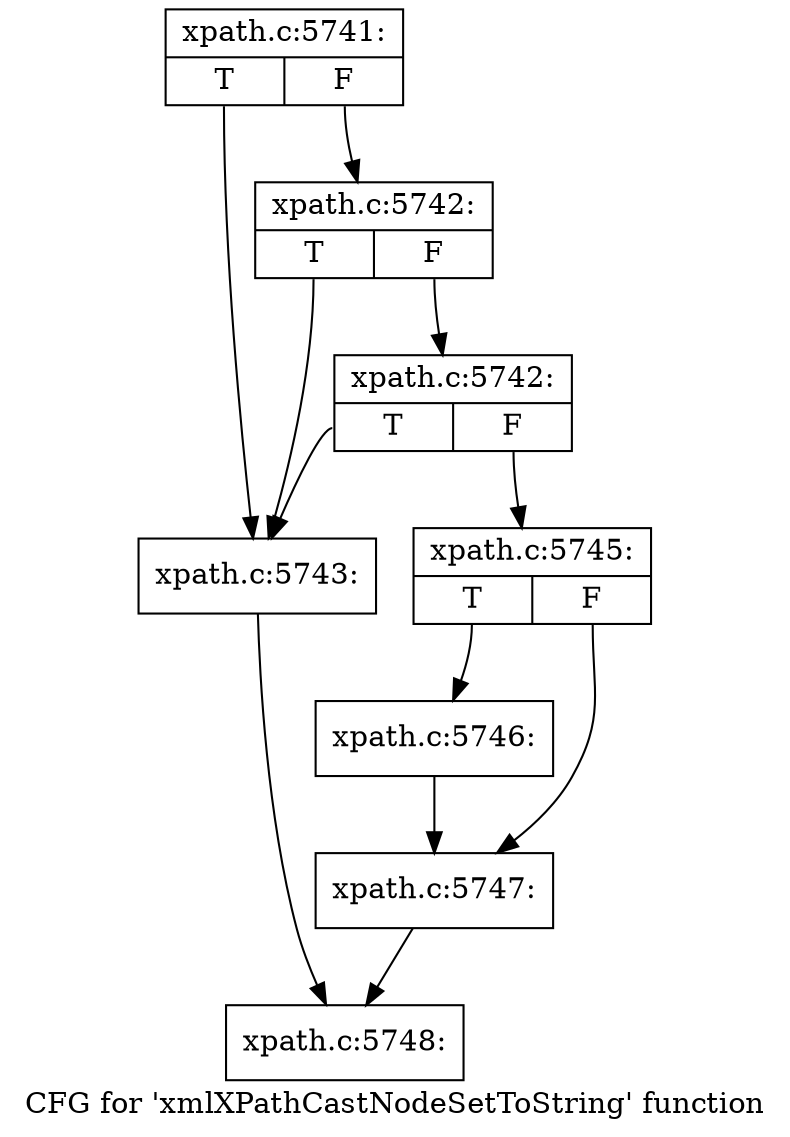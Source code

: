digraph "CFG for 'xmlXPathCastNodeSetToString' function" {
	label="CFG for 'xmlXPathCastNodeSetToString' function";

	Node0x47ad600 [shape=record,label="{xpath.c:5741:|{<s0>T|<s1>F}}"];
	Node0x47ad600:s0 -> Node0x471ac90;
	Node0x47ad600:s1 -> Node0x47ad550;
	Node0x47ad550 [shape=record,label="{xpath.c:5742:|{<s0>T|<s1>F}}"];
	Node0x47ad550:s0 -> Node0x471ac90;
	Node0x47ad550:s1 -> Node0x4735830;
	Node0x4735830 [shape=record,label="{xpath.c:5742:|{<s0>T|<s1>F}}"];
	Node0x4735830:s0 -> Node0x471ac90;
	Node0x4735830:s1 -> Node0x47add60;
	Node0x471ac90 [shape=record,label="{xpath.c:5743:}"];
	Node0x471ac90 -> Node0x471ab50;
	Node0x47add60 [shape=record,label="{xpath.c:5745:|{<s0>T|<s1>F}}"];
	Node0x47add60:s0 -> Node0x47359c0;
	Node0x47add60:s1 -> Node0x47aebf0;
	Node0x47359c0 [shape=record,label="{xpath.c:5746:}"];
	Node0x47359c0 -> Node0x47aebf0;
	Node0x47aebf0 [shape=record,label="{xpath.c:5747:}"];
	Node0x47aebf0 -> Node0x471ab50;
	Node0x471ab50 [shape=record,label="{xpath.c:5748:}"];
}
